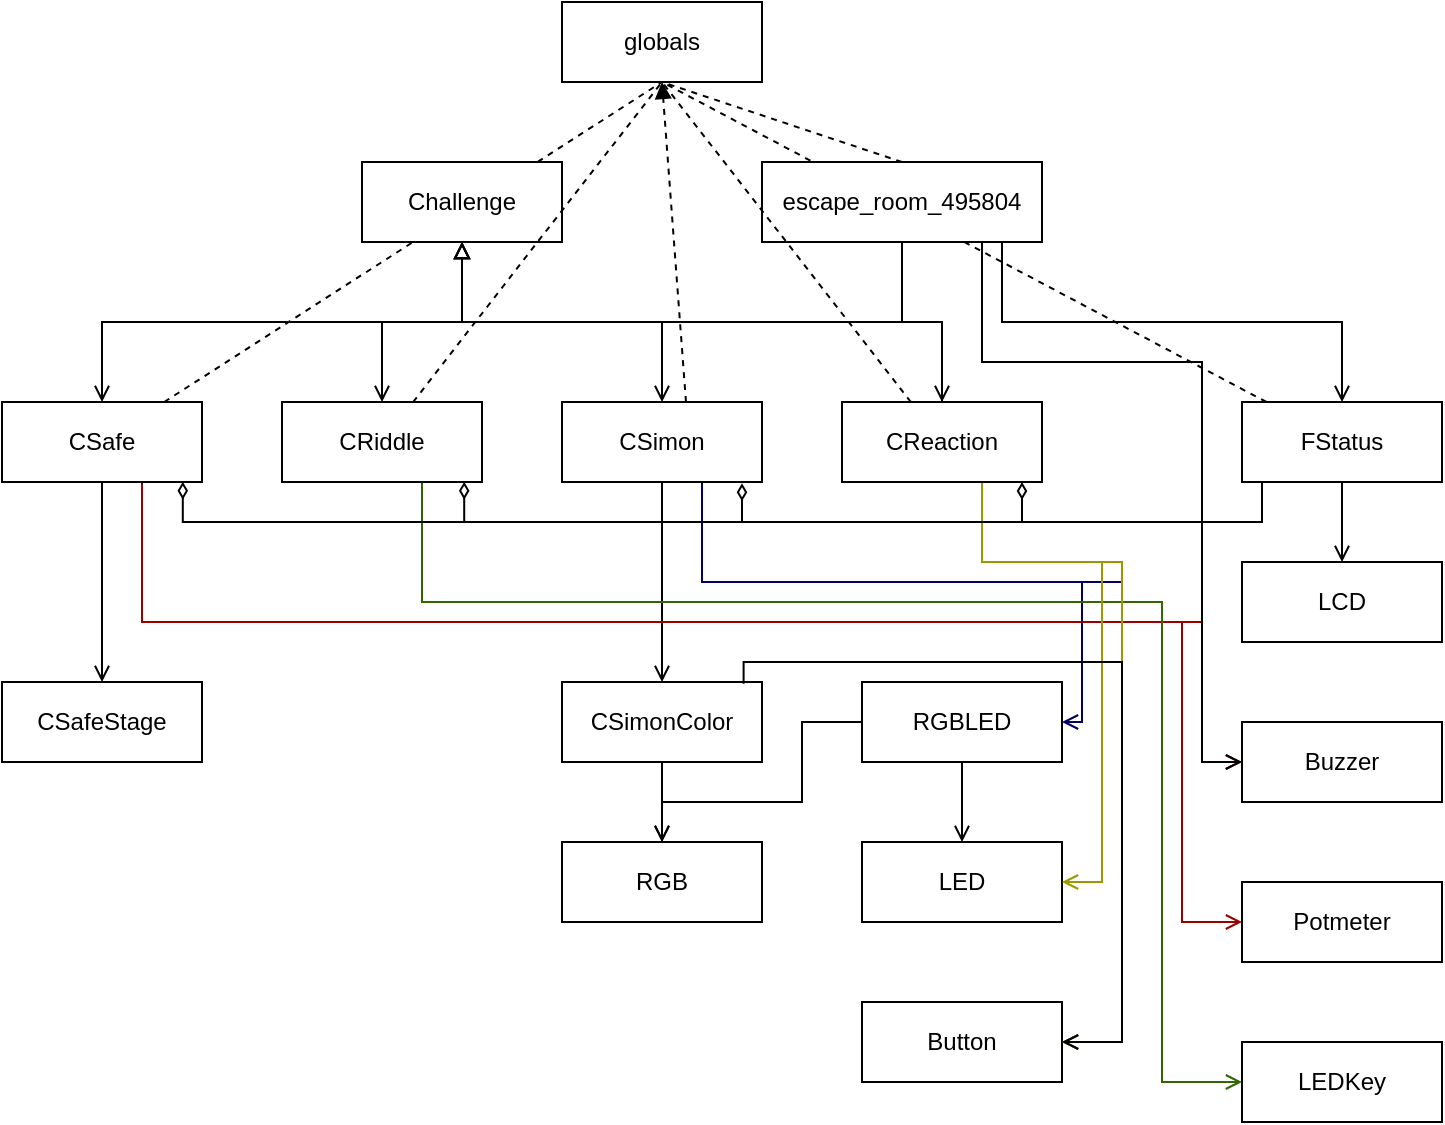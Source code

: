 <mxfile version="14.4.3" type="device"><diagram id="C5RBs43oDa-KdzZeNtuy" name="Page-1"><mxGraphModel dx="1585" dy="685" grid="1" gridSize="10" guides="1" tooltips="1" connect="1" arrows="1" fold="1" page="0" pageScale="1" pageWidth="827" pageHeight="1169" math="0" shadow="0"><root><mxCell id="WIyWlLk6GJQsqaUBKTNV-0"/><mxCell id="WIyWlLk6GJQsqaUBKTNV-1" parent="WIyWlLk6GJQsqaUBKTNV-0"/><mxCell id="mMfJM_rHoxoe-HYp14e--48" style="edgeStyle=none;rounded=0;orthogonalLoop=1;jettySize=auto;html=1;entryX=0.5;entryY=1;entryDx=0;entryDy=0;dashed=1;startArrow=none;startFill=0;endArrow=none;endFill=0;" parent="WIyWlLk6GJQsqaUBKTNV-1" source="mMfJM_rHoxoe-HYp14e--16" target="mMfJM_rHoxoe-HYp14e--0" edge="1"><mxGeometry relative="1" as="geometry"/></mxCell><mxCell id="mMfJM_rHoxoe-HYp14e--0" value="globals" style="rounded=0;whiteSpace=wrap;html=1;" parent="WIyWlLk6GJQsqaUBKTNV-1" vertex="1"><mxGeometry x="250" y="80" width="100" height="40" as="geometry"/></mxCell><mxCell id="mMfJM_rHoxoe-HYp14e--1" value="escape_room_495804" style="rounded=0;whiteSpace=wrap;html=1;" parent="WIyWlLk6GJQsqaUBKTNV-1" vertex="1"><mxGeometry x="350" y="160" width="140" height="40" as="geometry"/></mxCell><mxCell id="mMfJM_rHoxoe-HYp14e--3" value="RGB" style="rounded=0;whiteSpace=wrap;html=1;" parent="WIyWlLk6GJQsqaUBKTNV-1" vertex="1"><mxGeometry x="250" y="500" width="100" height="40" as="geometry"/></mxCell><mxCell id="mMfJM_rHoxoe-HYp14e--42" style="edgeStyle=orthogonalEdgeStyle;rounded=0;orthogonalLoop=1;jettySize=auto;html=1;startArrow=none;startFill=0;endArrow=open;endFill=0;" parent="WIyWlLk6GJQsqaUBKTNV-1" source="mMfJM_rHoxoe-HYp14e--4" target="mMfJM_rHoxoe-HYp14e--7" edge="1"><mxGeometry relative="1" as="geometry"/></mxCell><mxCell id="mMfJM_rHoxoe-HYp14e--4" value="RGBLED" style="rounded=0;whiteSpace=wrap;html=1;" parent="WIyWlLk6GJQsqaUBKTNV-1" vertex="1"><mxGeometry x="400" y="420" width="100" height="40" as="geometry"/></mxCell><mxCell id="mMfJM_rHoxoe-HYp14e--5" value="Potmeter" style="rounded=0;whiteSpace=wrap;html=1;" parent="WIyWlLk6GJQsqaUBKTNV-1" vertex="1"><mxGeometry x="590" y="520" width="100" height="40" as="geometry"/></mxCell><mxCell id="mMfJM_rHoxoe-HYp14e--6" value="LEDKey" style="rounded=0;whiteSpace=wrap;html=1;" parent="WIyWlLk6GJQsqaUBKTNV-1" vertex="1"><mxGeometry x="590" y="600" width="100" height="40" as="geometry"/></mxCell><mxCell id="mMfJM_rHoxoe-HYp14e--7" value="LED" style="rounded=0;whiteSpace=wrap;html=1;" parent="WIyWlLk6GJQsqaUBKTNV-1" vertex="1"><mxGeometry x="400" y="500" width="100" height="40" as="geometry"/></mxCell><mxCell id="mMfJM_rHoxoe-HYp14e--8" value="LCD" style="rounded=0;whiteSpace=wrap;html=1;" parent="WIyWlLk6GJQsqaUBKTNV-1" vertex="1"><mxGeometry x="590" y="360" width="100" height="40" as="geometry"/></mxCell><mxCell id="mMfJM_rHoxoe-HYp14e--9" value="Buzzer" style="rounded=0;whiteSpace=wrap;html=1;" parent="WIyWlLk6GJQsqaUBKTNV-1" vertex="1"><mxGeometry x="590" y="440" width="100" height="40" as="geometry"/></mxCell><mxCell id="mMfJM_rHoxoe-HYp14e--10" value="Button" style="rounded=0;whiteSpace=wrap;html=1;" parent="WIyWlLk6GJQsqaUBKTNV-1" vertex="1"><mxGeometry x="400" y="580" width="100" height="40" as="geometry"/></mxCell><mxCell id="mMfJM_rHoxoe-HYp14e--21" style="edgeStyle=orthogonalEdgeStyle;rounded=0;orthogonalLoop=1;jettySize=auto;html=1;endArrow=block;endFill=0;startArrow=open;startFill=0;" parent="WIyWlLk6GJQsqaUBKTNV-1" source="mMfJM_rHoxoe-HYp14e--11" target="mMfJM_rHoxoe-HYp14e--15" edge="1"><mxGeometry relative="1" as="geometry"><Array as="points"><mxPoint x="300" y="240"/><mxPoint x="200" y="240"/></Array></mxGeometry></mxCell><mxCell id="mMfJM_rHoxoe-HYp14e--28" style="edgeStyle=orthogonalEdgeStyle;rounded=0;orthogonalLoop=1;jettySize=auto;html=1;startArrow=none;startFill=0;endArrow=open;endFill=0;" parent="WIyWlLk6GJQsqaUBKTNV-1" source="mMfJM_rHoxoe-HYp14e--11" target="mMfJM_rHoxoe-HYp14e--17" edge="1"><mxGeometry relative="1" as="geometry"/></mxCell><mxCell id="mMfJM_rHoxoe-HYp14e--38" style="edgeStyle=orthogonalEdgeStyle;rounded=0;orthogonalLoop=1;jettySize=auto;html=1;startArrow=none;startFill=0;endArrow=open;endFill=0;strokeColor=#000066;" parent="WIyWlLk6GJQsqaUBKTNV-1" source="mMfJM_rHoxoe-HYp14e--11" target="mMfJM_rHoxoe-HYp14e--4" edge="1"><mxGeometry relative="1" as="geometry"><Array as="points"><mxPoint x="320" y="370"/><mxPoint x="510" y="370"/><mxPoint x="510" y="440"/></Array></mxGeometry></mxCell><mxCell id="mMfJM_rHoxoe-HYp14e--39" style="edgeStyle=orthogonalEdgeStyle;rounded=0;orthogonalLoop=1;jettySize=auto;html=1;startArrow=none;startFill=0;endArrow=open;endFill=0;strokeColor=#000066;" parent="WIyWlLk6GJQsqaUBKTNV-1" source="mMfJM_rHoxoe-HYp14e--11" target="mMfJM_rHoxoe-HYp14e--10" edge="1"><mxGeometry relative="1" as="geometry"><Array as="points"><mxPoint x="320" y="370"/><mxPoint x="530" y="370"/><mxPoint x="530" y="600"/></Array></mxGeometry></mxCell><mxCell id="mMfJM_rHoxoe-HYp14e--11" value="CSimon" style="rounded=0;whiteSpace=wrap;html=1;" parent="WIyWlLk6GJQsqaUBKTNV-1" vertex="1"><mxGeometry x="250" y="280" width="100" height="40" as="geometry"/></mxCell><mxCell id="mMfJM_rHoxoe-HYp14e--19" style="edgeStyle=orthogonalEdgeStyle;rounded=0;orthogonalLoop=1;jettySize=auto;html=1;entryX=0.5;entryY=1;entryDx=0;entryDy=0;endArrow=block;endFill=0;startArrow=open;startFill=0;" parent="WIyWlLk6GJQsqaUBKTNV-1" source="mMfJM_rHoxoe-HYp14e--12" target="mMfJM_rHoxoe-HYp14e--15" edge="1"><mxGeometry relative="1" as="geometry"><Array as="points"><mxPoint x="20" y="240"/><mxPoint x="200" y="240"/></Array></mxGeometry></mxCell><mxCell id="mMfJM_rHoxoe-HYp14e--27" style="edgeStyle=orthogonalEdgeStyle;rounded=0;orthogonalLoop=1;jettySize=auto;html=1;startArrow=none;startFill=0;endArrow=open;endFill=0;" parent="WIyWlLk6GJQsqaUBKTNV-1" source="mMfJM_rHoxoe-HYp14e--12" target="mMfJM_rHoxoe-HYp14e--18" edge="1"><mxGeometry relative="1" as="geometry"/></mxCell><mxCell id="mMfJM_rHoxoe-HYp14e--35" style="edgeStyle=orthogonalEdgeStyle;rounded=0;orthogonalLoop=1;jettySize=auto;html=1;startArrow=none;startFill=0;endArrow=open;endFill=0;strokeColor=#990000;" parent="WIyWlLk6GJQsqaUBKTNV-1" source="mMfJM_rHoxoe-HYp14e--12" target="mMfJM_rHoxoe-HYp14e--9" edge="1"><mxGeometry relative="1" as="geometry"><Array as="points"><mxPoint x="40" y="390"/><mxPoint x="570" y="390"/><mxPoint x="570" y="460"/></Array></mxGeometry></mxCell><mxCell id="mMfJM_rHoxoe-HYp14e--36" style="edgeStyle=orthogonalEdgeStyle;rounded=0;orthogonalLoop=1;jettySize=auto;html=1;startArrow=none;startFill=0;endArrow=open;endFill=0;strokeColor=#990000;" parent="WIyWlLk6GJQsqaUBKTNV-1" source="mMfJM_rHoxoe-HYp14e--12" target="mMfJM_rHoxoe-HYp14e--5" edge="1"><mxGeometry relative="1" as="geometry"><Array as="points"><mxPoint x="40" y="390"/><mxPoint x="560" y="390"/><mxPoint x="560" y="540"/></Array></mxGeometry></mxCell><mxCell id="mMfJM_rHoxoe-HYp14e--43" style="rounded=0;orthogonalLoop=1;jettySize=auto;html=1;startArrow=none;startFill=0;endArrow=none;endFill=0;dashed=1;entryX=0.5;entryY=1;entryDx=0;entryDy=0;" parent="WIyWlLk6GJQsqaUBKTNV-1" source="mMfJM_rHoxoe-HYp14e--12" target="mMfJM_rHoxoe-HYp14e--0" edge="1"><mxGeometry relative="1" as="geometry"/></mxCell><mxCell id="mMfJM_rHoxoe-HYp14e--12" value="CSafe" style="rounded=0;whiteSpace=wrap;html=1;" parent="WIyWlLk6GJQsqaUBKTNV-1" vertex="1"><mxGeometry x="-30" y="280" width="100" height="40" as="geometry"/></mxCell><mxCell id="mMfJM_rHoxoe-HYp14e--20" style="edgeStyle=orthogonalEdgeStyle;rounded=0;orthogonalLoop=1;jettySize=auto;html=1;endArrow=block;endFill=0;startArrow=open;startFill=0;" parent="WIyWlLk6GJQsqaUBKTNV-1" source="mMfJM_rHoxoe-HYp14e--13" target="mMfJM_rHoxoe-HYp14e--15" edge="1"><mxGeometry relative="1" as="geometry"><Array as="points"><mxPoint x="160" y="240"/><mxPoint x="200" y="240"/></Array></mxGeometry></mxCell><mxCell id="mMfJM_rHoxoe-HYp14e--37" style="edgeStyle=orthogonalEdgeStyle;rounded=0;orthogonalLoop=1;jettySize=auto;html=1;startArrow=none;startFill=0;endArrow=open;endFill=0;strokeColor=#336600;" parent="WIyWlLk6GJQsqaUBKTNV-1" source="mMfJM_rHoxoe-HYp14e--13" target="mMfJM_rHoxoe-HYp14e--6" edge="1"><mxGeometry relative="1" as="geometry"><Array as="points"><mxPoint x="180" y="380"/><mxPoint x="550" y="380"/><mxPoint x="550" y="620"/></Array></mxGeometry></mxCell><mxCell id="mMfJM_rHoxoe-HYp14e--13" value="CRiddle" style="rounded=0;whiteSpace=wrap;html=1;" parent="WIyWlLk6GJQsqaUBKTNV-1" vertex="1"><mxGeometry x="110" y="280" width="100" height="40" as="geometry"/></mxCell><mxCell id="mMfJM_rHoxoe-HYp14e--22" style="edgeStyle=orthogonalEdgeStyle;rounded=0;orthogonalLoop=1;jettySize=auto;html=1;endArrow=block;endFill=0;" parent="WIyWlLk6GJQsqaUBKTNV-1" source="mMfJM_rHoxoe-HYp14e--14" target="mMfJM_rHoxoe-HYp14e--15" edge="1"><mxGeometry relative="1" as="geometry"><Array as="points"><mxPoint x="440" y="240"/><mxPoint x="200" y="240"/></Array></mxGeometry></mxCell><mxCell id="mMfJM_rHoxoe-HYp14e--23" style="edgeStyle=orthogonalEdgeStyle;rounded=0;orthogonalLoop=1;jettySize=auto;html=1;endArrow=none;endFill=0;startArrow=open;startFill=0;" parent="WIyWlLk6GJQsqaUBKTNV-1" source="mMfJM_rHoxoe-HYp14e--14" target="mMfJM_rHoxoe-HYp14e--1" edge="1"><mxGeometry relative="1" as="geometry"/></mxCell><mxCell id="mMfJM_rHoxoe-HYp14e--40" style="edgeStyle=orthogonalEdgeStyle;rounded=0;orthogonalLoop=1;jettySize=auto;html=1;startArrow=none;startFill=0;endArrow=open;endFill=0;strokeColor=#999900;" parent="WIyWlLk6GJQsqaUBKTNV-1" source="mMfJM_rHoxoe-HYp14e--14" target="mMfJM_rHoxoe-HYp14e--7" edge="1"><mxGeometry relative="1" as="geometry"><Array as="points"><mxPoint x="460" y="360"/><mxPoint x="520" y="360"/><mxPoint x="520" y="520"/></Array></mxGeometry></mxCell><mxCell id="mMfJM_rHoxoe-HYp14e--41" style="edgeStyle=orthogonalEdgeStyle;rounded=0;orthogonalLoop=1;jettySize=auto;html=1;startArrow=none;startFill=0;endArrow=open;endFill=0;strokeColor=#999900;" parent="WIyWlLk6GJQsqaUBKTNV-1" source="mMfJM_rHoxoe-HYp14e--14" target="mMfJM_rHoxoe-HYp14e--10" edge="1"><mxGeometry relative="1" as="geometry"><Array as="points"><mxPoint x="460" y="360"/><mxPoint x="530" y="360"/><mxPoint x="530" y="600"/></Array></mxGeometry></mxCell><mxCell id="mMfJM_rHoxoe-HYp14e--14" value="CReaction" style="rounded=0;whiteSpace=wrap;html=1;" parent="WIyWlLk6GJQsqaUBKTNV-1" vertex="1"><mxGeometry x="390" y="280" width="100" height="40" as="geometry"/></mxCell><mxCell id="mMfJM_rHoxoe-HYp14e--15" value="Challenge" style="rounded=0;whiteSpace=wrap;html=1;" parent="WIyWlLk6GJQsqaUBKTNV-1" vertex="1"><mxGeometry x="150" y="160" width="100" height="40" as="geometry"/></mxCell><mxCell id="mMfJM_rHoxoe-HYp14e--25" style="edgeStyle=orthogonalEdgeStyle;rounded=0;orthogonalLoop=1;jettySize=auto;html=1;startArrow=open;startFill=0;endArrow=none;endFill=0;" parent="WIyWlLk6GJQsqaUBKTNV-1" source="mMfJM_rHoxoe-HYp14e--16" target="mMfJM_rHoxoe-HYp14e--1" edge="1"><mxGeometry relative="1" as="geometry"><Array as="points"><mxPoint x="640" y="240"/><mxPoint x="470" y="240"/></Array></mxGeometry></mxCell><mxCell id="mMfJM_rHoxoe-HYp14e--26" style="edgeStyle=orthogonalEdgeStyle;rounded=0;orthogonalLoop=1;jettySize=auto;html=1;startArrow=none;startFill=0;endArrow=open;endFill=0;" parent="WIyWlLk6GJQsqaUBKTNV-1" source="mMfJM_rHoxoe-HYp14e--16" target="mMfJM_rHoxoe-HYp14e--8" edge="1"><mxGeometry relative="1" as="geometry"/></mxCell><mxCell id="mMfJM_rHoxoe-HYp14e--16" value="FStatus" style="rounded=0;whiteSpace=wrap;html=1;" parent="WIyWlLk6GJQsqaUBKTNV-1" vertex="1"><mxGeometry x="590" y="280" width="100" height="40" as="geometry"/></mxCell><mxCell id="mMfJM_rHoxoe-HYp14e--29" style="edgeStyle=orthogonalEdgeStyle;rounded=0;orthogonalLoop=1;jettySize=auto;html=1;startArrow=none;startFill=0;endArrow=open;endFill=0;" parent="WIyWlLk6GJQsqaUBKTNV-1" source="mMfJM_rHoxoe-HYp14e--17" target="mMfJM_rHoxoe-HYp14e--3" edge="1"><mxGeometry relative="1" as="geometry"/></mxCell><mxCell id="mMfJM_rHoxoe-HYp14e--17" value="CSimonColor" style="rounded=0;whiteSpace=wrap;html=1;" parent="WIyWlLk6GJQsqaUBKTNV-1" vertex="1"><mxGeometry x="250" y="420" width="100" height="40" as="geometry"/></mxCell><mxCell id="mMfJM_rHoxoe-HYp14e--18" value="CSafeStage" style="rounded=0;whiteSpace=wrap;html=1;" parent="WIyWlLk6GJQsqaUBKTNV-1" vertex="1"><mxGeometry x="-30" y="420" width="100" height="40" as="geometry"/></mxCell><mxCell id="mMfJM_rHoxoe-HYp14e--46" style="edgeStyle=none;rounded=0;orthogonalLoop=1;jettySize=auto;html=1;dashed=1;startArrow=none;startFill=0;endArrow=none;endFill=0;entryX=0.5;entryY=1;entryDx=0;entryDy=0;" parent="WIyWlLk6GJQsqaUBKTNV-1" source="mMfJM_rHoxoe-HYp14e--14" target="mMfJM_rHoxoe-HYp14e--0" edge="1"><mxGeometry relative="1" as="geometry"/></mxCell><mxCell id="mMfJM_rHoxoe-HYp14e--47" style="edgeStyle=none;rounded=0;orthogonalLoop=1;jettySize=auto;html=1;dashed=1;startArrow=none;startFill=0;endArrow=none;endFill=0;entryX=0.5;entryY=1;entryDx=0;entryDy=0;exitX=0.5;exitY=0;exitDx=0;exitDy=0;" parent="WIyWlLk6GJQsqaUBKTNV-1" source="mMfJM_rHoxoe-HYp14e--1" target="mMfJM_rHoxoe-HYp14e--0" edge="1"><mxGeometry relative="1" as="geometry"/></mxCell><mxCell id="mMfJM_rHoxoe-HYp14e--34" style="edgeStyle=orthogonalEdgeStyle;rounded=0;orthogonalLoop=1;jettySize=auto;html=1;startArrow=none;startFill=0;endArrow=open;endFill=0;" parent="WIyWlLk6GJQsqaUBKTNV-1" source="mMfJM_rHoxoe-HYp14e--1" target="mMfJM_rHoxoe-HYp14e--9" edge="1"><mxGeometry relative="1" as="geometry"><Array as="points"><mxPoint x="460" y="260"/><mxPoint x="570" y="260"/><mxPoint x="570" y="460"/></Array></mxGeometry></mxCell><mxCell id="mMfJM_rHoxoe-HYp14e--50" style="edgeStyle=orthogonalEdgeStyle;rounded=0;orthogonalLoop=1;jettySize=auto;html=1;startArrow=none;startFill=0;endArrow=open;endFill=0;exitX=0;exitY=0.5;exitDx=0;exitDy=0;entryX=0.5;entryY=0;entryDx=0;entryDy=0;" parent="WIyWlLk6GJQsqaUBKTNV-1" source="mMfJM_rHoxoe-HYp14e--4" target="mMfJM_rHoxoe-HYp14e--3" edge="1"><mxGeometry relative="1" as="geometry"><mxPoint x="460" y="470" as="sourcePoint"/><mxPoint x="460" y="510" as="targetPoint"/><Array as="points"><mxPoint x="370" y="440"/><mxPoint x="370" y="480"/><mxPoint x="300" y="480"/></Array></mxGeometry></mxCell><mxCell id="mMfJM_rHoxoe-HYp14e--44" style="edgeStyle=none;rounded=0;orthogonalLoop=1;jettySize=auto;html=1;dashed=1;startArrow=none;startFill=0;endArrow=none;endFill=0;entryX=0.5;entryY=1;entryDx=0;entryDy=0;" parent="WIyWlLk6GJQsqaUBKTNV-1" source="mMfJM_rHoxoe-HYp14e--13" target="mMfJM_rHoxoe-HYp14e--0" edge="1"><mxGeometry relative="1" as="geometry"/></mxCell><mxCell id="mMfJM_rHoxoe-HYp14e--52" style="edgeStyle=orthogonalEdgeStyle;rounded=0;orthogonalLoop=1;jettySize=auto;html=1;startArrow=none;startFill=0;endArrow=open;endFill=0;exitX=0.908;exitY=0.021;exitDx=0;exitDy=0;exitPerimeter=0;" parent="WIyWlLk6GJQsqaUBKTNV-1" source="mMfJM_rHoxoe-HYp14e--17" edge="1"><mxGeometry relative="1" as="geometry"><mxPoint x="310" y="470" as="sourcePoint"/><mxPoint x="500" y="600" as="targetPoint"/><Array as="points"><mxPoint x="341" y="410"/><mxPoint x="530" y="410"/><mxPoint x="530" y="600"/></Array></mxGeometry></mxCell><mxCell id="1MdTx2gS3ggcotglVVhv-0" style="edgeStyle=orthogonalEdgeStyle;rounded=0;orthogonalLoop=1;jettySize=auto;html=1;endArrow=diamondThin;endFill=0;" edge="1" parent="WIyWlLk6GJQsqaUBKTNV-1" source="mMfJM_rHoxoe-HYp14e--16" target="mMfJM_rHoxoe-HYp14e--14"><mxGeometry relative="1" as="geometry"><Array as="points"><mxPoint x="600" y="340"/><mxPoint x="480" y="340"/></Array></mxGeometry></mxCell><mxCell id="1MdTx2gS3ggcotglVVhv-1" style="edgeStyle=orthogonalEdgeStyle;rounded=0;orthogonalLoop=1;jettySize=auto;html=1;entryX=0.904;entryY=1.015;entryDx=0;entryDy=0;entryPerimeter=0;endArrow=diamondThin;endFill=0;" edge="1" parent="WIyWlLk6GJQsqaUBKTNV-1" source="mMfJM_rHoxoe-HYp14e--16" target="mMfJM_rHoxoe-HYp14e--11"><mxGeometry relative="1" as="geometry"><Array as="points"><mxPoint x="600" y="340"/><mxPoint x="340" y="340"/><mxPoint x="340" y="321"/></Array></mxGeometry></mxCell><mxCell id="1MdTx2gS3ggcotglVVhv-2" style="edgeStyle=orthogonalEdgeStyle;rounded=0;orthogonalLoop=1;jettySize=auto;html=1;entryX=0.911;entryY=0.997;entryDx=0;entryDy=0;entryPerimeter=0;endArrow=diamondThin;endFill=0;" edge="1" parent="WIyWlLk6GJQsqaUBKTNV-1" source="mMfJM_rHoxoe-HYp14e--16" target="mMfJM_rHoxoe-HYp14e--13"><mxGeometry relative="1" as="geometry"><Array as="points"><mxPoint x="600" y="340"/><mxPoint x="201" y="340"/></Array></mxGeometry></mxCell><mxCell id="1MdTx2gS3ggcotglVVhv-3" style="edgeStyle=orthogonalEdgeStyle;rounded=0;orthogonalLoop=1;jettySize=auto;html=1;entryX=0.904;entryY=0.997;entryDx=0;entryDy=0;entryPerimeter=0;endArrow=diamondThin;endFill=0;" edge="1" parent="WIyWlLk6GJQsqaUBKTNV-1" source="mMfJM_rHoxoe-HYp14e--16" target="mMfJM_rHoxoe-HYp14e--12"><mxGeometry relative="1" as="geometry"><Array as="points"><mxPoint x="600" y="340"/><mxPoint x="60" y="340"/></Array></mxGeometry></mxCell><mxCell id="mMfJM_rHoxoe-HYp14e--45" style="edgeStyle=none;rounded=0;orthogonalLoop=1;jettySize=auto;html=1;dashed=1;startArrow=none;startFill=0;endArrow=block;endFill=1;entryX=0.5;entryY=1;entryDx=0;entryDy=0;exitX=0.62;exitY=0;exitDx=0;exitDy=0;exitPerimeter=0;" parent="WIyWlLk6GJQsqaUBKTNV-1" source="mMfJM_rHoxoe-HYp14e--11" target="mMfJM_rHoxoe-HYp14e--0" edge="1"><mxGeometry relative="1" as="geometry"/></mxCell></root></mxGraphModel></diagram></mxfile>